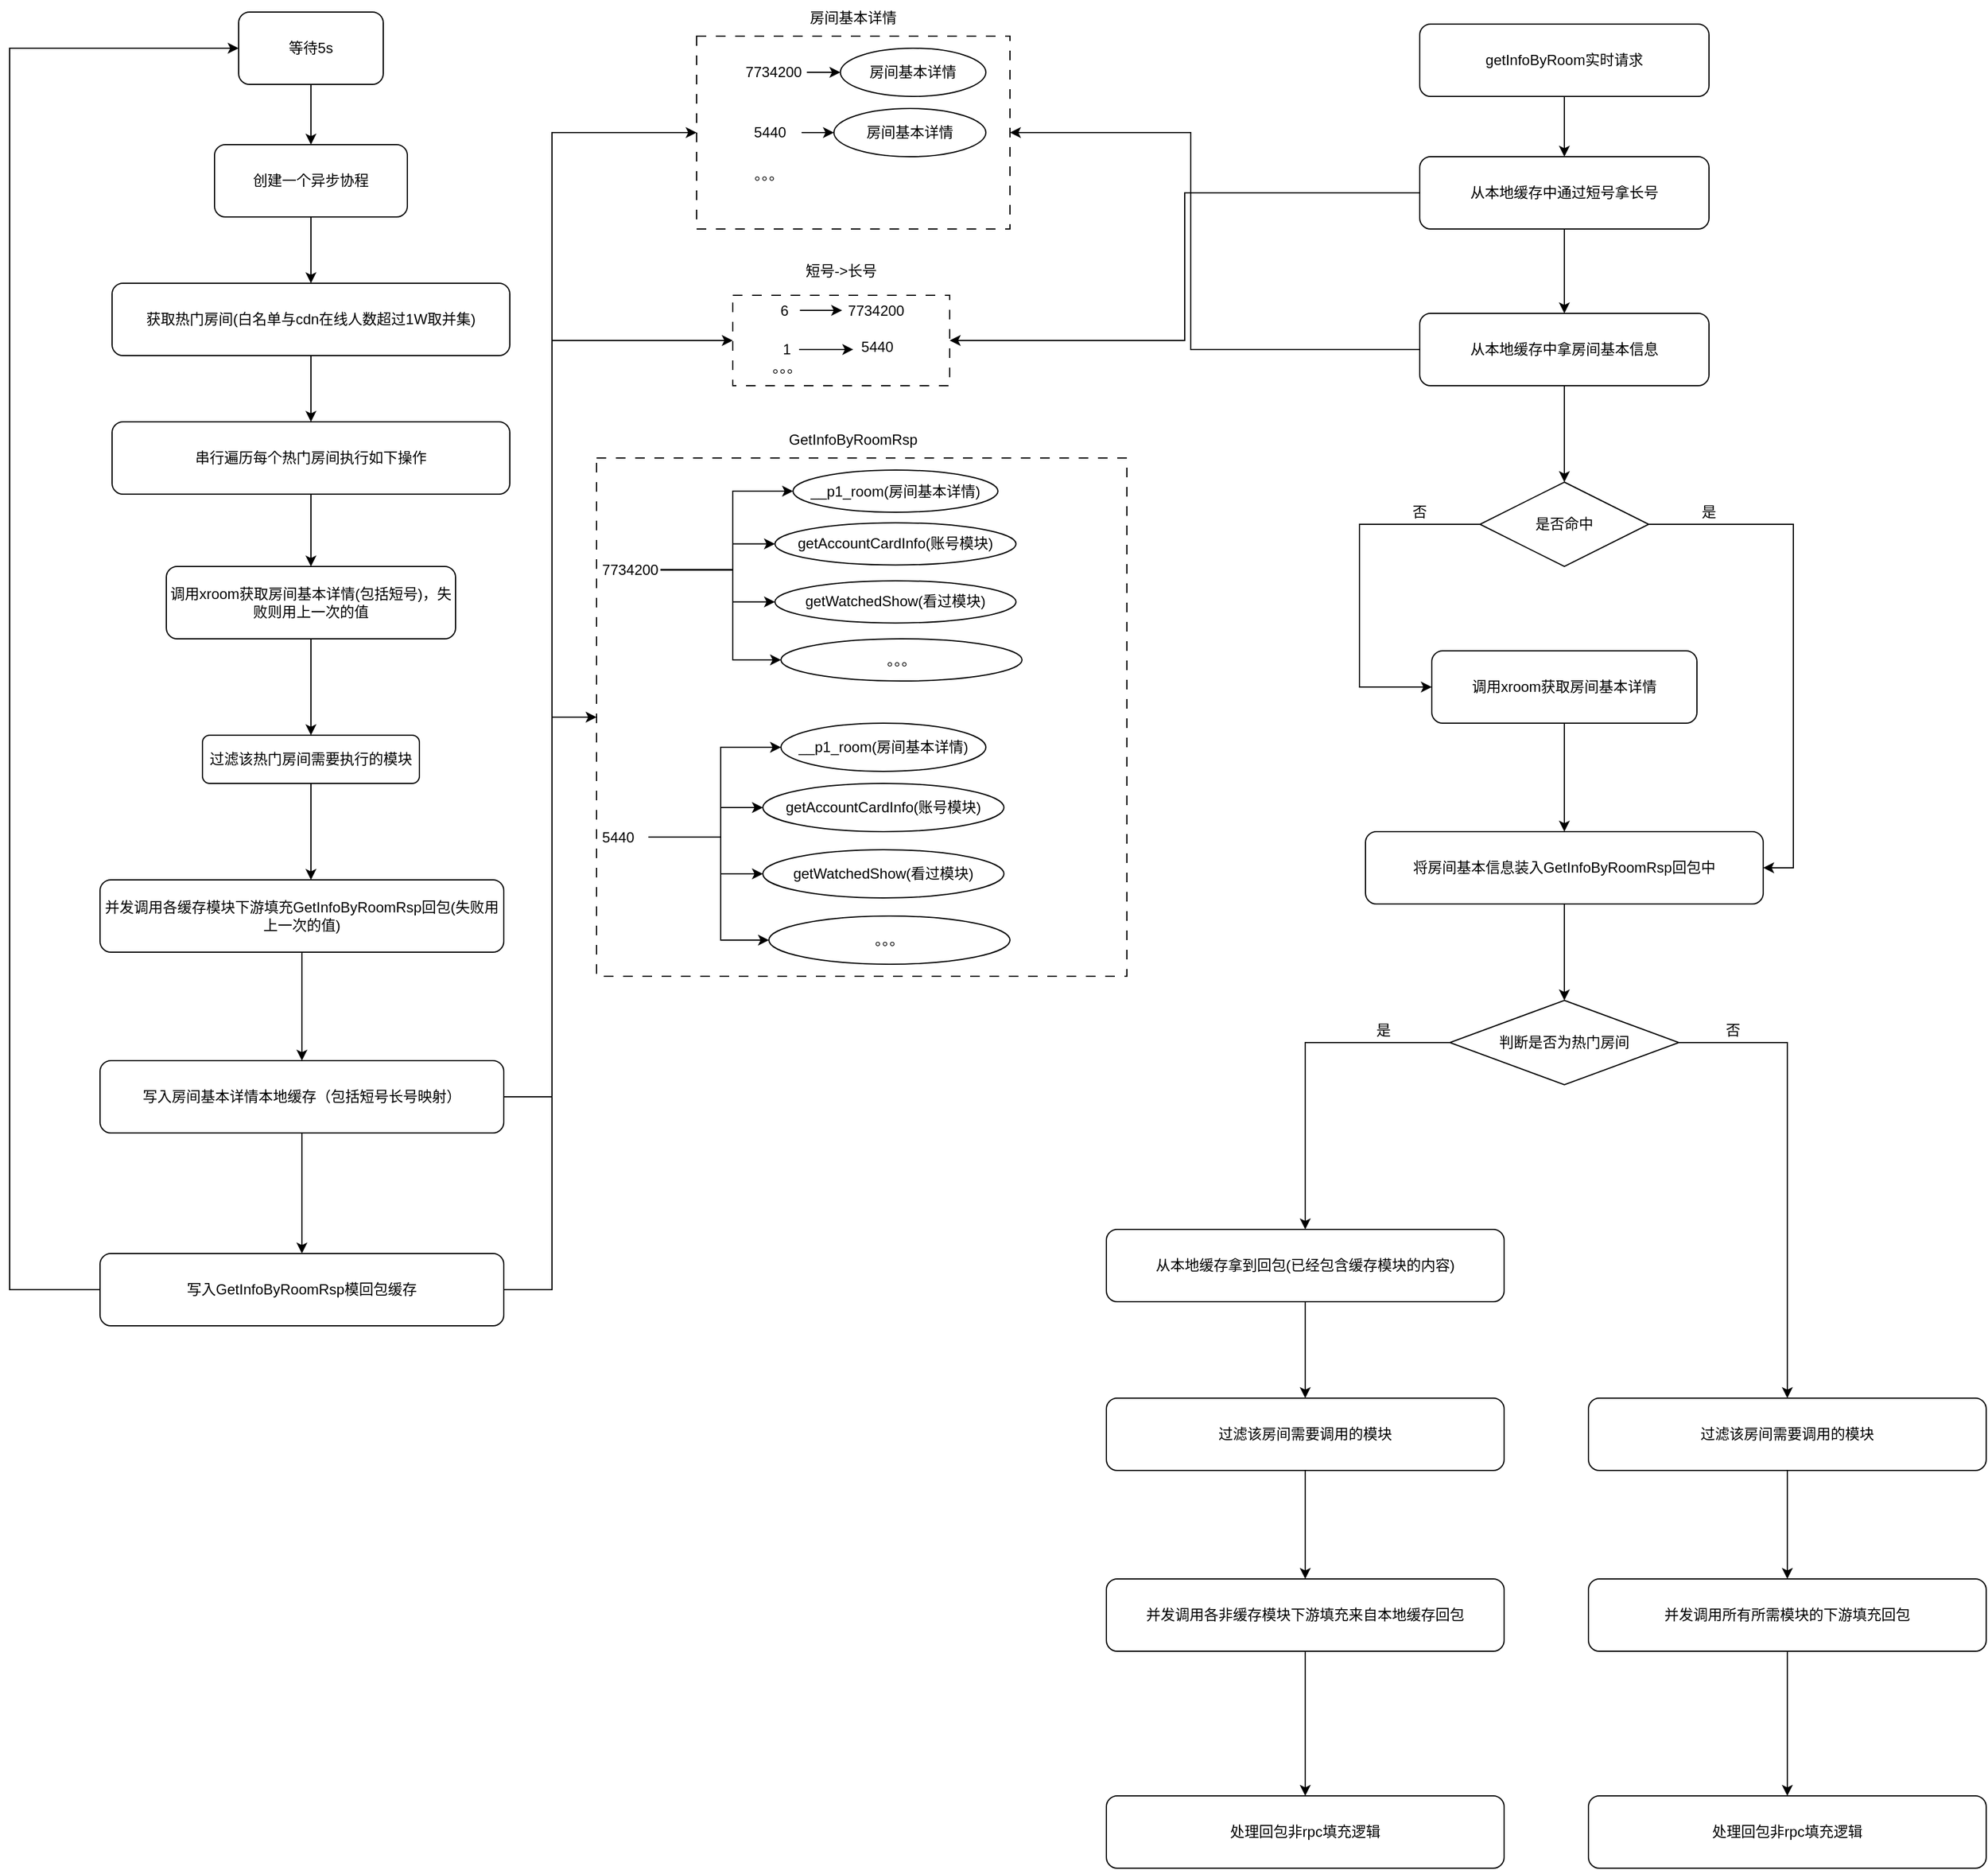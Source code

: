 <mxfile version="26.0.16">
  <diagram name="第 1 页" id="2z6H6S5NHl5eZgAEoRg0">
    <mxGraphModel dx="2069" dy="785" grid="1" gridSize="10" guides="1" tooltips="1" connect="1" arrows="1" fold="1" page="1" pageScale="1" pageWidth="827" pageHeight="1169" math="0" shadow="0">
      <root>
        <mxCell id="0" />
        <mxCell id="1" parent="0" />
        <mxCell id="CG3sEC5kOzj6vTKyxuMJ-37" value="" style="group" vertex="1" connectable="0" parent="1">
          <mxGeometry x="250" y="100" width="280" height="190" as="geometry" />
        </mxCell>
        <mxCell id="CG3sEC5kOzj6vTKyxuMJ-15" value="" style="rounded=0;whiteSpace=wrap;html=1;dashed=1;dashPattern=8 8;" vertex="1" parent="CG3sEC5kOzj6vTKyxuMJ-37">
          <mxGeometry x="20" y="30" width="260" height="160" as="geometry" />
        </mxCell>
        <mxCell id="CG3sEC5kOzj6vTKyxuMJ-10" value="" style="group" vertex="1" connectable="0" parent="CG3sEC5kOzj6vTKyxuMJ-37">
          <mxGeometry y="40" width="260" height="40" as="geometry" />
        </mxCell>
        <mxCell id="CG3sEC5kOzj6vTKyxuMJ-3" value="房间基本详情" style="ellipse;whiteSpace=wrap;html=1;" vertex="1" parent="CG3sEC5kOzj6vTKyxuMJ-10">
          <mxGeometry x="139.286" width="120.714" height="40" as="geometry" />
        </mxCell>
        <mxCell id="CG3sEC5kOzj6vTKyxuMJ-5" value="" style="edgeStyle=orthogonalEdgeStyle;rounded=0;orthogonalLoop=1;jettySize=auto;html=1;" edge="1" parent="CG3sEC5kOzj6vTKyxuMJ-10" source="CG3sEC5kOzj6vTKyxuMJ-4" target="CG3sEC5kOzj6vTKyxuMJ-3">
          <mxGeometry relative="1" as="geometry">
            <Array as="points">
              <mxPoint x="92.857" y="20" />
              <mxPoint x="92.857" y="20" />
            </Array>
          </mxGeometry>
        </mxCell>
        <mxCell id="CG3sEC5kOzj6vTKyxuMJ-4" value="7734200" style="text;strokeColor=none;align=center;fillColor=none;html=1;verticalAlign=middle;whiteSpace=wrap;rounded=0;" vertex="1" parent="CG3sEC5kOzj6vTKyxuMJ-10">
          <mxGeometry x="55.714" y="2.5" width="55.714" height="35" as="geometry" />
        </mxCell>
        <mxCell id="CG3sEC5kOzj6vTKyxuMJ-11" value="" style="group" vertex="1" connectable="0" parent="CG3sEC5kOzj6vTKyxuMJ-37">
          <mxGeometry y="90" width="260" height="40" as="geometry" />
        </mxCell>
        <mxCell id="CG3sEC5kOzj6vTKyxuMJ-12" value="房间基本详情" style="ellipse;whiteSpace=wrap;html=1;" vertex="1" parent="CG3sEC5kOzj6vTKyxuMJ-11">
          <mxGeometry x="133.93" width="126.07" height="40" as="geometry" />
        </mxCell>
        <mxCell id="CG3sEC5kOzj6vTKyxuMJ-13" value="" style="edgeStyle=orthogonalEdgeStyle;rounded=0;orthogonalLoop=1;jettySize=auto;html=1;" edge="1" parent="CG3sEC5kOzj6vTKyxuMJ-11" source="CG3sEC5kOzj6vTKyxuMJ-14" target="CG3sEC5kOzj6vTKyxuMJ-12">
          <mxGeometry relative="1" as="geometry">
            <Array as="points">
              <mxPoint x="89.286" y="20" />
              <mxPoint x="89.286" y="20" />
            </Array>
          </mxGeometry>
        </mxCell>
        <mxCell id="CG3sEC5kOzj6vTKyxuMJ-14" value="5440" style="text;strokeColor=none;align=center;fillColor=none;html=1;verticalAlign=middle;whiteSpace=wrap;rounded=0;" vertex="1" parent="CG3sEC5kOzj6vTKyxuMJ-11">
          <mxGeometry x="53.571" y="2.5" width="53.571" height="35" as="geometry" />
        </mxCell>
        <mxCell id="CG3sEC5kOzj6vTKyxuMJ-17" value="。。。" style="text;strokeColor=none;align=center;fillColor=none;html=1;verticalAlign=middle;whiteSpace=wrap;rounded=0;" vertex="1" parent="CG3sEC5kOzj6vTKyxuMJ-37">
          <mxGeometry x="50" y="130" width="60" height="30" as="geometry" />
        </mxCell>
        <mxCell id="CG3sEC5kOzj6vTKyxuMJ-18" value="房间基本详情" style="text;strokeColor=none;align=center;fillColor=none;html=1;verticalAlign=middle;whiteSpace=wrap;rounded=0;" vertex="1" parent="CG3sEC5kOzj6vTKyxuMJ-37">
          <mxGeometry x="85" width="130" height="30" as="geometry" />
        </mxCell>
        <mxCell id="CG3sEC5kOzj6vTKyxuMJ-41" value="" style="group" vertex="1" connectable="0" parent="1">
          <mxGeometry x="300" y="310" width="180" height="110" as="geometry" />
        </mxCell>
        <mxCell id="CG3sEC5kOzj6vTKyxuMJ-39" value="短号-&amp;gt;长号" style="text;strokeColor=none;align=center;fillColor=none;html=1;verticalAlign=middle;whiteSpace=wrap;rounded=0;" vertex="1" parent="CG3sEC5kOzj6vTKyxuMJ-41">
          <mxGeometry x="25" width="130" height="30" as="geometry" />
        </mxCell>
        <mxCell id="CG3sEC5kOzj6vTKyxuMJ-40" value="" style="group" vertex="1" connectable="0" parent="CG3sEC5kOzj6vTKyxuMJ-41">
          <mxGeometry y="30" width="180" height="80" as="geometry" />
        </mxCell>
        <mxCell id="CG3sEC5kOzj6vTKyxuMJ-38" value="" style="rounded=0;whiteSpace=wrap;html=1;dashed=1;dashPattern=8 8;" vertex="1" parent="CG3sEC5kOzj6vTKyxuMJ-40">
          <mxGeometry y="5" width="180" height="75" as="geometry" />
        </mxCell>
        <mxCell id="CG3sEC5kOzj6vTKyxuMJ-27" value="" style="group" vertex="1" connectable="0" parent="CG3sEC5kOzj6vTKyxuMJ-40">
          <mxGeometry x="30" width="116.439" height="35" as="geometry" />
        </mxCell>
        <mxCell id="CG3sEC5kOzj6vTKyxuMJ-24" value="7734200" style="text;strokeColor=none;align=center;fillColor=none;html=1;verticalAlign=middle;whiteSpace=wrap;rounded=0;" vertex="1" parent="CG3sEC5kOzj6vTKyxuMJ-27">
          <mxGeometry x="60.724" width="55.714" height="35" as="geometry" />
        </mxCell>
        <mxCell id="CG3sEC5kOzj6vTKyxuMJ-26" style="edgeStyle=orthogonalEdgeStyle;rounded=0;orthogonalLoop=1;jettySize=auto;html=1;entryX=0;entryY=0.5;entryDx=0;entryDy=0;" edge="1" parent="CG3sEC5kOzj6vTKyxuMJ-27" source="CG3sEC5kOzj6vTKyxuMJ-25" target="CG3sEC5kOzj6vTKyxuMJ-24">
          <mxGeometry relative="1" as="geometry" />
        </mxCell>
        <mxCell id="CG3sEC5kOzj6vTKyxuMJ-25" value="6" style="text;strokeColor=none;align=center;fillColor=none;html=1;verticalAlign=middle;whiteSpace=wrap;rounded=0;" vertex="1" parent="CG3sEC5kOzj6vTKyxuMJ-27">
          <mxGeometry width="25.72" height="35" as="geometry" />
        </mxCell>
        <mxCell id="CG3sEC5kOzj6vTKyxuMJ-33" value="5440" style="text;strokeColor=none;align=center;fillColor=none;html=1;verticalAlign=middle;whiteSpace=wrap;rounded=0;" vertex="1" parent="CG3sEC5kOzj6vTKyxuMJ-40">
          <mxGeometry x="92.871" y="30" width="53.571" height="35" as="geometry" />
        </mxCell>
        <mxCell id="CG3sEC5kOzj6vTKyxuMJ-34" value="1" style="text;strokeColor=none;align=center;fillColor=none;html=1;verticalAlign=middle;whiteSpace=wrap;rounded=0;" vertex="1" parent="CG3sEC5kOzj6vTKyxuMJ-40">
          <mxGeometry x="35" y="35" width="20" height="30" as="geometry" />
        </mxCell>
        <mxCell id="CG3sEC5kOzj6vTKyxuMJ-35" style="edgeStyle=orthogonalEdgeStyle;rounded=0;orthogonalLoop=1;jettySize=auto;html=1;entryX=0.133;entryY=0.571;entryDx=0;entryDy=0;entryPerimeter=0;" edge="1" parent="CG3sEC5kOzj6vTKyxuMJ-40" source="CG3sEC5kOzj6vTKyxuMJ-34" target="CG3sEC5kOzj6vTKyxuMJ-33">
          <mxGeometry relative="1" as="geometry" />
        </mxCell>
        <mxCell id="CG3sEC5kOzj6vTKyxuMJ-36" value="。。。" style="text;strokeColor=none;align=center;fillColor=none;html=1;verticalAlign=middle;whiteSpace=wrap;rounded=0;" vertex="1" parent="CG3sEC5kOzj6vTKyxuMJ-40">
          <mxGeometry x="15" y="50" width="60" height="30" as="geometry" />
        </mxCell>
        <mxCell id="CG3sEC5kOzj6vTKyxuMJ-43" value="GetInfoByRoomRsp" style="text;strokeColor=none;align=center;fillColor=none;html=1;verticalAlign=middle;whiteSpace=wrap;rounded=0;" vertex="1" parent="1">
          <mxGeometry x="320" y="450" width="160" height="30" as="geometry" />
        </mxCell>
        <mxCell id="CG3sEC5kOzj6vTKyxuMJ-59" value="" style="group" vertex="1" connectable="0" parent="1">
          <mxGeometry x="190" y="490" width="444" height="540" as="geometry" />
        </mxCell>
        <mxCell id="CG3sEC5kOzj6vTKyxuMJ-44" value="" style="rounded=0;whiteSpace=wrap;html=1;dashed=1;dashPattern=8 8;" vertex="1" parent="CG3sEC5kOzj6vTKyxuMJ-59">
          <mxGeometry x="-3" y="-10" width="440" height="430" as="geometry" />
        </mxCell>
        <mxCell id="CG3sEC5kOzj6vTKyxuMJ-60" style="edgeStyle=orthogonalEdgeStyle;rounded=0;orthogonalLoop=1;jettySize=auto;html=1;entryX=0;entryY=0.5;entryDx=0;entryDy=0;" edge="1" parent="CG3sEC5kOzj6vTKyxuMJ-59" source="CG3sEC5kOzj6vTKyxuMJ-64" target="CG3sEC5kOzj6vTKyxuMJ-65">
          <mxGeometry relative="1" as="geometry">
            <Array as="points">
              <mxPoint x="110" y="83.125" />
              <mxPoint x="110" y="17.5" />
            </Array>
          </mxGeometry>
        </mxCell>
        <mxCell id="CG3sEC5kOzj6vTKyxuMJ-61" style="edgeStyle=orthogonalEdgeStyle;rounded=0;orthogonalLoop=1;jettySize=auto;html=1;entryX=0;entryY=0.5;entryDx=0;entryDy=0;" edge="1" parent="CG3sEC5kOzj6vTKyxuMJ-59" source="CG3sEC5kOzj6vTKyxuMJ-64" target="CG3sEC5kOzj6vTKyxuMJ-66">
          <mxGeometry relative="1" as="geometry">
            <Array as="points">
              <mxPoint x="110" y="83.125" />
              <mxPoint x="110" y="61.25" />
            </Array>
          </mxGeometry>
        </mxCell>
        <mxCell id="CG3sEC5kOzj6vTKyxuMJ-62" style="edgeStyle=orthogonalEdgeStyle;rounded=0;orthogonalLoop=1;jettySize=auto;html=1;entryX=0;entryY=0.5;entryDx=0;entryDy=0;" edge="1" parent="CG3sEC5kOzj6vTKyxuMJ-59" source="CG3sEC5kOzj6vTKyxuMJ-64" target="CG3sEC5kOzj6vTKyxuMJ-67">
          <mxGeometry relative="1" as="geometry">
            <Array as="points">
              <mxPoint x="110" y="83.125" />
              <mxPoint x="110" y="109.375" />
            </Array>
          </mxGeometry>
        </mxCell>
        <mxCell id="CG3sEC5kOzj6vTKyxuMJ-63" style="edgeStyle=orthogonalEdgeStyle;rounded=0;orthogonalLoop=1;jettySize=auto;html=1;entryX=0;entryY=0.5;entryDx=0;entryDy=0;" edge="1" parent="CG3sEC5kOzj6vTKyxuMJ-59" source="CG3sEC5kOzj6vTKyxuMJ-64" target="CG3sEC5kOzj6vTKyxuMJ-68">
          <mxGeometry relative="1" as="geometry">
            <Array as="points">
              <mxPoint x="110" y="83.125" />
              <mxPoint x="110" y="157.5" />
            </Array>
          </mxGeometry>
        </mxCell>
        <mxCell id="CG3sEC5kOzj6vTKyxuMJ-64" value="7734200" style="text;strokeColor=none;align=center;fillColor=none;html=1;verticalAlign=middle;whiteSpace=wrap;rounded=0;" vertex="1" parent="CG3sEC5kOzj6vTKyxuMJ-59">
          <mxGeometry y="67.375" width="50" height="30.625" as="geometry" />
        </mxCell>
        <mxCell id="CG3sEC5kOzj6vTKyxuMJ-65" value="__p1_room(房间基本详情)" style="ellipse;whiteSpace=wrap;html=1;" vertex="1" parent="CG3sEC5kOzj6vTKyxuMJ-59">
          <mxGeometry x="160" width="170" height="35" as="geometry" />
        </mxCell>
        <mxCell id="CG3sEC5kOzj6vTKyxuMJ-66" value="getAccountCardInfo(账号模块)" style="ellipse;whiteSpace=wrap;html=1;" vertex="1" parent="CG3sEC5kOzj6vTKyxuMJ-59">
          <mxGeometry x="145" y="43.75" width="200" height="35" as="geometry" />
        </mxCell>
        <mxCell id="CG3sEC5kOzj6vTKyxuMJ-67" value="getWatchedShow(看过模块)" style="ellipse;whiteSpace=wrap;html=1;" vertex="1" parent="CG3sEC5kOzj6vTKyxuMJ-59">
          <mxGeometry x="145" y="91.875" width="200" height="35" as="geometry" />
        </mxCell>
        <mxCell id="CG3sEC5kOzj6vTKyxuMJ-68" value="。。。" style="ellipse;whiteSpace=wrap;html=1;" vertex="1" parent="CG3sEC5kOzj6vTKyxuMJ-59">
          <mxGeometry x="150" y="140" width="200" height="35" as="geometry" />
        </mxCell>
        <mxCell id="CG3sEC5kOzj6vTKyxuMJ-58" value="" style="group" vertex="1" connectable="0" parent="CG3sEC5kOzj6vTKyxuMJ-59">
          <mxGeometry x="-10" y="210" width="454" height="330" as="geometry" />
        </mxCell>
        <mxCell id="CG3sEC5kOzj6vTKyxuMJ-54" style="edgeStyle=orthogonalEdgeStyle;rounded=0;orthogonalLoop=1;jettySize=auto;html=1;entryX=0;entryY=0.5;entryDx=0;entryDy=0;" edge="1" parent="CG3sEC5kOzj6vTKyxuMJ-58" source="CG3sEC5kOzj6vTKyxuMJ-45" target="CG3sEC5kOzj6vTKyxuMJ-49">
          <mxGeometry relative="1" as="geometry">
            <Array as="points">
              <mxPoint x="110" y="95" />
              <mxPoint x="110" y="20" />
            </Array>
          </mxGeometry>
        </mxCell>
        <mxCell id="CG3sEC5kOzj6vTKyxuMJ-55" style="edgeStyle=orthogonalEdgeStyle;rounded=0;orthogonalLoop=1;jettySize=auto;html=1;entryX=0;entryY=0.5;entryDx=0;entryDy=0;" edge="1" parent="CG3sEC5kOzj6vTKyxuMJ-58" source="CG3sEC5kOzj6vTKyxuMJ-45" target="CG3sEC5kOzj6vTKyxuMJ-50">
          <mxGeometry relative="1" as="geometry">
            <Array as="points">
              <mxPoint x="110" y="95" />
              <mxPoint x="110" y="70" />
            </Array>
          </mxGeometry>
        </mxCell>
        <mxCell id="CG3sEC5kOzj6vTKyxuMJ-56" style="edgeStyle=orthogonalEdgeStyle;rounded=0;orthogonalLoop=1;jettySize=auto;html=1;entryX=0;entryY=0.5;entryDx=0;entryDy=0;" edge="1" parent="CG3sEC5kOzj6vTKyxuMJ-58" source="CG3sEC5kOzj6vTKyxuMJ-45" target="CG3sEC5kOzj6vTKyxuMJ-51">
          <mxGeometry relative="1" as="geometry">
            <Array as="points">
              <mxPoint x="110" y="95" />
              <mxPoint x="110" y="125" />
            </Array>
          </mxGeometry>
        </mxCell>
        <mxCell id="CG3sEC5kOzj6vTKyxuMJ-57" style="edgeStyle=orthogonalEdgeStyle;rounded=0;orthogonalLoop=1;jettySize=auto;html=1;entryX=0;entryY=0.5;entryDx=0;entryDy=0;" edge="1" parent="CG3sEC5kOzj6vTKyxuMJ-58" source="CG3sEC5kOzj6vTKyxuMJ-45" target="CG3sEC5kOzj6vTKyxuMJ-52">
          <mxGeometry relative="1" as="geometry">
            <Array as="points">
              <mxPoint x="110" y="95" />
              <mxPoint x="110" y="180" />
            </Array>
          </mxGeometry>
        </mxCell>
        <mxCell id="CG3sEC5kOzj6vTKyxuMJ-45" value="5440" style="text;strokeColor=none;align=center;fillColor=none;html=1;verticalAlign=middle;whiteSpace=wrap;rounded=0;" vertex="1" parent="CG3sEC5kOzj6vTKyxuMJ-58">
          <mxGeometry y="77" width="50" height="35" as="geometry" />
        </mxCell>
        <mxCell id="CG3sEC5kOzj6vTKyxuMJ-49" value="__p1_room(房间基本详情)" style="ellipse;whiteSpace=wrap;html=1;" vertex="1" parent="CG3sEC5kOzj6vTKyxuMJ-58">
          <mxGeometry x="160" width="170" height="40" as="geometry" />
        </mxCell>
        <mxCell id="CG3sEC5kOzj6vTKyxuMJ-50" value="getAccountCardInfo(账号模块)" style="ellipse;whiteSpace=wrap;html=1;" vertex="1" parent="CG3sEC5kOzj6vTKyxuMJ-58">
          <mxGeometry x="145" y="50" width="200" height="40" as="geometry" />
        </mxCell>
        <mxCell id="CG3sEC5kOzj6vTKyxuMJ-51" value="getWatchedShow(看过模块)" style="ellipse;whiteSpace=wrap;html=1;" vertex="1" parent="CG3sEC5kOzj6vTKyxuMJ-58">
          <mxGeometry x="145" y="105" width="200" height="40" as="geometry" />
        </mxCell>
        <mxCell id="CG3sEC5kOzj6vTKyxuMJ-52" value="。。。" style="ellipse;whiteSpace=wrap;html=1;" vertex="1" parent="CG3sEC5kOzj6vTKyxuMJ-58">
          <mxGeometry x="150" y="160" width="200" height="40" as="geometry" />
        </mxCell>
        <mxCell id="CG3sEC5kOzj6vTKyxuMJ-76" style="edgeStyle=orthogonalEdgeStyle;rounded=0;orthogonalLoop=1;jettySize=auto;html=1;" edge="1" parent="1" source="CG3sEC5kOzj6vTKyxuMJ-69" target="CG3sEC5kOzj6vTKyxuMJ-75">
          <mxGeometry relative="1" as="geometry" />
        </mxCell>
        <mxCell id="CG3sEC5kOzj6vTKyxuMJ-69" value="等待5s" style="rounded=1;whiteSpace=wrap;html=1;" vertex="1" parent="1">
          <mxGeometry x="-110" y="110" width="120" height="60" as="geometry" />
        </mxCell>
        <mxCell id="CG3sEC5kOzj6vTKyxuMJ-87" style="edgeStyle=orthogonalEdgeStyle;rounded=0;orthogonalLoop=1;jettySize=auto;html=1;" edge="1" parent="1" source="CG3sEC5kOzj6vTKyxuMJ-72" target="CG3sEC5kOzj6vTKyxuMJ-74">
          <mxGeometry relative="1" as="geometry" />
        </mxCell>
        <mxCell id="CG3sEC5kOzj6vTKyxuMJ-72" value="获取热门房间(白名单与cdn在线人数超过1W取并集)" style="rounded=1;whiteSpace=wrap;html=1;" vertex="1" parent="1">
          <mxGeometry x="-215" y="335" width="330" height="60" as="geometry" />
        </mxCell>
        <mxCell id="CG3sEC5kOzj6vTKyxuMJ-88" style="edgeStyle=orthogonalEdgeStyle;rounded=0;orthogonalLoop=1;jettySize=auto;html=1;" edge="1" parent="1" source="CG3sEC5kOzj6vTKyxuMJ-74" target="CG3sEC5kOzj6vTKyxuMJ-79">
          <mxGeometry relative="1" as="geometry" />
        </mxCell>
        <mxCell id="CG3sEC5kOzj6vTKyxuMJ-74" value="串行遍历每个热门房间执行如下操作" style="rounded=1;whiteSpace=wrap;html=1;" vertex="1" parent="1">
          <mxGeometry x="-215" y="450" width="330" height="60" as="geometry" />
        </mxCell>
        <mxCell id="CG3sEC5kOzj6vTKyxuMJ-77" style="edgeStyle=orthogonalEdgeStyle;rounded=0;orthogonalLoop=1;jettySize=auto;html=1;exitX=0.5;exitY=1;exitDx=0;exitDy=0;entryX=0.5;entryY=0;entryDx=0;entryDy=0;" edge="1" parent="1" source="CG3sEC5kOzj6vTKyxuMJ-75" target="CG3sEC5kOzj6vTKyxuMJ-72">
          <mxGeometry relative="1" as="geometry" />
        </mxCell>
        <mxCell id="CG3sEC5kOzj6vTKyxuMJ-75" value="创建一个异步协程" style="rounded=1;whiteSpace=wrap;html=1;" vertex="1" parent="1">
          <mxGeometry x="-130" y="220" width="160" height="60" as="geometry" />
        </mxCell>
        <mxCell id="CG3sEC5kOzj6vTKyxuMJ-82" value="" style="edgeStyle=orthogonalEdgeStyle;rounded=0;orthogonalLoop=1;jettySize=auto;html=1;" edge="1" parent="1" source="CG3sEC5kOzj6vTKyxuMJ-79" target="CG3sEC5kOzj6vTKyxuMJ-80">
          <mxGeometry relative="1" as="geometry" />
        </mxCell>
        <mxCell id="CG3sEC5kOzj6vTKyxuMJ-79" value="调用xroom获取房间基本详情(包括短号)，失败则用上一次的值" style="rounded=1;whiteSpace=wrap;html=1;" vertex="1" parent="1">
          <mxGeometry x="-170" y="570" width="240" height="60" as="geometry" />
        </mxCell>
        <mxCell id="CG3sEC5kOzj6vTKyxuMJ-95" style="edgeStyle=orthogonalEdgeStyle;rounded=0;orthogonalLoop=1;jettySize=auto;html=1;" edge="1" parent="1" source="CG3sEC5kOzj6vTKyxuMJ-80">
          <mxGeometry relative="1" as="geometry">
            <mxPoint x="-50" y="830" as="targetPoint" />
          </mxGeometry>
        </mxCell>
        <mxCell id="CG3sEC5kOzj6vTKyxuMJ-80" value="过滤该热门房间需要执行的模块" style="rounded=1;whiteSpace=wrap;html=1;" vertex="1" parent="1">
          <mxGeometry x="-140" y="710" width="180" height="40" as="geometry" />
        </mxCell>
        <mxCell id="CG3sEC5kOzj6vTKyxuMJ-83" style="edgeStyle=orthogonalEdgeStyle;rounded=0;orthogonalLoop=1;jettySize=auto;html=1;" edge="1" parent="1" source="CG3sEC5kOzj6vTKyxuMJ-81">
          <mxGeometry relative="1" as="geometry">
            <mxPoint x="-57.5" y="980" as="targetPoint" />
          </mxGeometry>
        </mxCell>
        <mxCell id="CG3sEC5kOzj6vTKyxuMJ-81" value="并发调用各缓存模块下游填充GetInfoByRoomRsp回包(失败用上一次的值)" style="rounded=1;whiteSpace=wrap;html=1;" vertex="1" parent="1">
          <mxGeometry x="-225" y="830" width="335" height="60" as="geometry" />
        </mxCell>
        <mxCell id="CG3sEC5kOzj6vTKyxuMJ-86" style="edgeStyle=orthogonalEdgeStyle;rounded=0;orthogonalLoop=1;jettySize=auto;html=1;exitX=0.5;exitY=1;exitDx=0;exitDy=0;entryX=0.5;entryY=0;entryDx=0;entryDy=0;" edge="1" parent="1" source="CG3sEC5kOzj6vTKyxuMJ-84" target="CG3sEC5kOzj6vTKyxuMJ-85">
          <mxGeometry relative="1" as="geometry" />
        </mxCell>
        <mxCell id="CG3sEC5kOzj6vTKyxuMJ-97" style="edgeStyle=orthogonalEdgeStyle;rounded=0;orthogonalLoop=1;jettySize=auto;html=1;entryX=0;entryY=0.5;entryDx=0;entryDy=0;" edge="1" parent="1" source="CG3sEC5kOzj6vTKyxuMJ-84" target="CG3sEC5kOzj6vTKyxuMJ-15">
          <mxGeometry relative="1" as="geometry">
            <Array as="points">
              <mxPoint x="150" y="1010" />
              <mxPoint x="150" y="210" />
            </Array>
          </mxGeometry>
        </mxCell>
        <mxCell id="CG3sEC5kOzj6vTKyxuMJ-98" style="edgeStyle=orthogonalEdgeStyle;rounded=0;orthogonalLoop=1;jettySize=auto;html=1;entryX=0;entryY=0.5;entryDx=0;entryDy=0;" edge="1" parent="1" source="CG3sEC5kOzj6vTKyxuMJ-84" target="CG3sEC5kOzj6vTKyxuMJ-38">
          <mxGeometry relative="1" as="geometry">
            <Array as="points">
              <mxPoint x="150" y="1010" />
              <mxPoint x="150" y="383" />
            </Array>
          </mxGeometry>
        </mxCell>
        <mxCell id="CG3sEC5kOzj6vTKyxuMJ-84" value="写入房间基本详情本地缓存（包括短号长号映射）" style="rounded=1;whiteSpace=wrap;html=1;" vertex="1" parent="1">
          <mxGeometry x="-225" y="980" width="335" height="60" as="geometry" />
        </mxCell>
        <mxCell id="CG3sEC5kOzj6vTKyxuMJ-93" style="edgeStyle=orthogonalEdgeStyle;rounded=0;orthogonalLoop=1;jettySize=auto;html=1;exitX=0;exitY=0.5;exitDx=0;exitDy=0;entryX=0;entryY=0.5;entryDx=0;entryDy=0;" edge="1" parent="1" source="CG3sEC5kOzj6vTKyxuMJ-85" target="CG3sEC5kOzj6vTKyxuMJ-69">
          <mxGeometry relative="1" as="geometry">
            <Array as="points">
              <mxPoint x="-300" y="1170" />
              <mxPoint x="-300" y="140" />
            </Array>
          </mxGeometry>
        </mxCell>
        <mxCell id="CG3sEC5kOzj6vTKyxuMJ-99" style="edgeStyle=orthogonalEdgeStyle;rounded=0;orthogonalLoop=1;jettySize=auto;html=1;entryX=0;entryY=0.5;entryDx=0;entryDy=0;" edge="1" parent="1" source="CG3sEC5kOzj6vTKyxuMJ-85" target="CG3sEC5kOzj6vTKyxuMJ-44">
          <mxGeometry relative="1" as="geometry">
            <Array as="points">
              <mxPoint x="150" y="1170" />
              <mxPoint x="150" y="695" />
            </Array>
          </mxGeometry>
        </mxCell>
        <mxCell id="CG3sEC5kOzj6vTKyxuMJ-85" value="写入GetInfoByRoomRsp模回包缓存" style="rounded=1;whiteSpace=wrap;html=1;" vertex="1" parent="1">
          <mxGeometry x="-225" y="1140" width="335" height="60" as="geometry" />
        </mxCell>
        <mxCell id="CG3sEC5kOzj6vTKyxuMJ-121" style="edgeStyle=orthogonalEdgeStyle;rounded=0;orthogonalLoop=1;jettySize=auto;html=1;exitX=0.5;exitY=1;exitDx=0;exitDy=0;entryX=0.5;entryY=0;entryDx=0;entryDy=0;" edge="1" parent="1" source="CG3sEC5kOzj6vTKyxuMJ-100" target="CG3sEC5kOzj6vTKyxuMJ-104">
          <mxGeometry relative="1" as="geometry" />
        </mxCell>
        <mxCell id="CG3sEC5kOzj6vTKyxuMJ-100" value="getInfoByRoom实时请求" style="rounded=1;whiteSpace=wrap;html=1;" vertex="1" parent="1">
          <mxGeometry x="870" y="120" width="240" height="60" as="geometry" />
        </mxCell>
        <mxCell id="CG3sEC5kOzj6vTKyxuMJ-105" style="edgeStyle=orthogonalEdgeStyle;rounded=0;orthogonalLoop=1;jettySize=auto;html=1;exitX=0;exitY=0.5;exitDx=0;exitDy=0;entryX=1;entryY=0.5;entryDx=0;entryDy=0;" edge="1" parent="1" source="CG3sEC5kOzj6vTKyxuMJ-104" target="CG3sEC5kOzj6vTKyxuMJ-38">
          <mxGeometry relative="1" as="geometry" />
        </mxCell>
        <mxCell id="CG3sEC5kOzj6vTKyxuMJ-120" style="edgeStyle=orthogonalEdgeStyle;rounded=0;orthogonalLoop=1;jettySize=auto;html=1;" edge="1" parent="1" source="CG3sEC5kOzj6vTKyxuMJ-104" target="CG3sEC5kOzj6vTKyxuMJ-106">
          <mxGeometry relative="1" as="geometry" />
        </mxCell>
        <mxCell id="CG3sEC5kOzj6vTKyxuMJ-104" value="从本地缓存中通过短号拿长号" style="rounded=1;whiteSpace=wrap;html=1;" vertex="1" parent="1">
          <mxGeometry x="870" y="230" width="240" height="60" as="geometry" />
        </mxCell>
        <mxCell id="CG3sEC5kOzj6vTKyxuMJ-107" style="edgeStyle=orthogonalEdgeStyle;rounded=0;orthogonalLoop=1;jettySize=auto;html=1;entryX=1;entryY=0.5;entryDx=0;entryDy=0;" edge="1" parent="1" source="CG3sEC5kOzj6vTKyxuMJ-106" target="CG3sEC5kOzj6vTKyxuMJ-15">
          <mxGeometry relative="1" as="geometry">
            <Array as="points">
              <mxPoint x="680" y="390" />
              <mxPoint x="680" y="210" />
            </Array>
          </mxGeometry>
        </mxCell>
        <mxCell id="CG3sEC5kOzj6vTKyxuMJ-119" style="edgeStyle=orthogonalEdgeStyle;rounded=0;orthogonalLoop=1;jettySize=auto;html=1;exitX=0.5;exitY=1;exitDx=0;exitDy=0;entryX=0.5;entryY=0;entryDx=0;entryDy=0;" edge="1" parent="1" source="CG3sEC5kOzj6vTKyxuMJ-106" target="CG3sEC5kOzj6vTKyxuMJ-108">
          <mxGeometry relative="1" as="geometry" />
        </mxCell>
        <mxCell id="CG3sEC5kOzj6vTKyxuMJ-106" value="从本地缓存中拿房间基本信息" style="rounded=1;whiteSpace=wrap;html=1;" vertex="1" parent="1">
          <mxGeometry x="870" y="360" width="240" height="60" as="geometry" />
        </mxCell>
        <mxCell id="CG3sEC5kOzj6vTKyxuMJ-113" style="edgeStyle=orthogonalEdgeStyle;rounded=0;orthogonalLoop=1;jettySize=auto;html=1;exitX=0;exitY=0.5;exitDx=0;exitDy=0;entryX=0;entryY=0.5;entryDx=0;entryDy=0;" edge="1" parent="1" source="CG3sEC5kOzj6vTKyxuMJ-108" target="CG3sEC5kOzj6vTKyxuMJ-110">
          <mxGeometry relative="1" as="geometry">
            <Array as="points">
              <mxPoint x="820" y="535" />
              <mxPoint x="820" y="670" />
            </Array>
          </mxGeometry>
        </mxCell>
        <mxCell id="CG3sEC5kOzj6vTKyxuMJ-116" style="edgeStyle=orthogonalEdgeStyle;rounded=0;orthogonalLoop=1;jettySize=auto;html=1;entryX=1;entryY=0.5;entryDx=0;entryDy=0;" edge="1" parent="1" source="CG3sEC5kOzj6vTKyxuMJ-108" target="CG3sEC5kOzj6vTKyxuMJ-111">
          <mxGeometry relative="1" as="geometry">
            <Array as="points">
              <mxPoint x="1180" y="535" />
              <mxPoint x="1180" y="820" />
            </Array>
          </mxGeometry>
        </mxCell>
        <mxCell id="CG3sEC5kOzj6vTKyxuMJ-108" value="是否命中" style="rhombus;whiteSpace=wrap;html=1;" vertex="1" parent="1">
          <mxGeometry x="920" y="500" width="140" height="70" as="geometry" />
        </mxCell>
        <mxCell id="CG3sEC5kOzj6vTKyxuMJ-115" style="edgeStyle=orthogonalEdgeStyle;rounded=0;orthogonalLoop=1;jettySize=auto;html=1;entryX=0.5;entryY=0;entryDx=0;entryDy=0;" edge="1" parent="1" source="CG3sEC5kOzj6vTKyxuMJ-110" target="CG3sEC5kOzj6vTKyxuMJ-111">
          <mxGeometry relative="1" as="geometry" />
        </mxCell>
        <mxCell id="CG3sEC5kOzj6vTKyxuMJ-110" value="调用xroom获取房间基本详情" style="rounded=1;whiteSpace=wrap;html=1;" vertex="1" parent="1">
          <mxGeometry x="880" y="640" width="220" height="60" as="geometry" />
        </mxCell>
        <mxCell id="CG3sEC5kOzj6vTKyxuMJ-122" style="edgeStyle=orthogonalEdgeStyle;rounded=0;orthogonalLoop=1;jettySize=auto;html=1;" edge="1" parent="1" source="CG3sEC5kOzj6vTKyxuMJ-111">
          <mxGeometry relative="1" as="geometry">
            <mxPoint x="990" y="930" as="targetPoint" />
          </mxGeometry>
        </mxCell>
        <mxCell id="CG3sEC5kOzj6vTKyxuMJ-111" value="将房间基本信息装入GetInfoByRoomRsp回包中" style="rounded=1;whiteSpace=wrap;html=1;" vertex="1" parent="1">
          <mxGeometry x="825" y="790" width="330" height="60" as="geometry" />
        </mxCell>
        <mxCell id="CG3sEC5kOzj6vTKyxuMJ-117" value="是" style="text;strokeColor=none;align=center;fillColor=none;html=1;verticalAlign=middle;whiteSpace=wrap;rounded=0;" vertex="1" parent="1">
          <mxGeometry x="1080" y="510" width="60" height="30" as="geometry" />
        </mxCell>
        <mxCell id="CG3sEC5kOzj6vTKyxuMJ-118" value="否" style="text;strokeColor=none;align=center;fillColor=none;html=1;verticalAlign=middle;whiteSpace=wrap;rounded=0;" vertex="1" parent="1">
          <mxGeometry x="840" y="510" width="60" height="30" as="geometry" />
        </mxCell>
        <mxCell id="CG3sEC5kOzj6vTKyxuMJ-132" style="edgeStyle=orthogonalEdgeStyle;rounded=0;orthogonalLoop=1;jettySize=auto;html=1;entryX=0.5;entryY=0;entryDx=0;entryDy=0;" edge="1" parent="1" source="CG3sEC5kOzj6vTKyxuMJ-123" target="CG3sEC5kOzj6vTKyxuMJ-126">
          <mxGeometry relative="1" as="geometry">
            <Array as="points">
              <mxPoint x="1175" y="965" />
            </Array>
          </mxGeometry>
        </mxCell>
        <mxCell id="CG3sEC5kOzj6vTKyxuMJ-136" style="edgeStyle=orthogonalEdgeStyle;rounded=0;orthogonalLoop=1;jettySize=auto;html=1;" edge="1" parent="1" source="CG3sEC5kOzj6vTKyxuMJ-123" target="CG3sEC5kOzj6vTKyxuMJ-124">
          <mxGeometry relative="1" as="geometry">
            <Array as="points">
              <mxPoint x="775" y="965" />
            </Array>
          </mxGeometry>
        </mxCell>
        <mxCell id="CG3sEC5kOzj6vTKyxuMJ-123" value="判断是否为热门房间" style="rhombus;whiteSpace=wrap;html=1;" vertex="1" parent="1">
          <mxGeometry x="895" y="930" width="190" height="70" as="geometry" />
        </mxCell>
        <mxCell id="CG3sEC5kOzj6vTKyxuMJ-139" style="edgeStyle=orthogonalEdgeStyle;rounded=0;orthogonalLoop=1;jettySize=auto;html=1;exitX=0.5;exitY=1;exitDx=0;exitDy=0;entryX=0.5;entryY=0;entryDx=0;entryDy=0;" edge="1" parent="1" source="CG3sEC5kOzj6vTKyxuMJ-124" target="CG3sEC5kOzj6vTKyxuMJ-125">
          <mxGeometry relative="1" as="geometry" />
        </mxCell>
        <mxCell id="CG3sEC5kOzj6vTKyxuMJ-124" value="从本地缓存拿到回包(已经包含缓存模块的内容)" style="rounded=1;whiteSpace=wrap;html=1;" vertex="1" parent="1">
          <mxGeometry x="610" y="1120" width="330" height="60" as="geometry" />
        </mxCell>
        <mxCell id="CG3sEC5kOzj6vTKyxuMJ-140" style="edgeStyle=orthogonalEdgeStyle;rounded=0;orthogonalLoop=1;jettySize=auto;html=1;entryX=0.5;entryY=0;entryDx=0;entryDy=0;" edge="1" parent="1" source="CG3sEC5kOzj6vTKyxuMJ-125" target="CG3sEC5kOzj6vTKyxuMJ-127">
          <mxGeometry relative="1" as="geometry" />
        </mxCell>
        <mxCell id="CG3sEC5kOzj6vTKyxuMJ-125" value="过滤该房间需要调用的模块" style="rounded=1;whiteSpace=wrap;html=1;" vertex="1" parent="1">
          <mxGeometry x="610" y="1260" width="330" height="60" as="geometry" />
        </mxCell>
        <mxCell id="CG3sEC5kOzj6vTKyxuMJ-142" style="edgeStyle=orthogonalEdgeStyle;rounded=0;orthogonalLoop=1;jettySize=auto;html=1;entryX=0.5;entryY=0;entryDx=0;entryDy=0;" edge="1" parent="1" source="CG3sEC5kOzj6vTKyxuMJ-126" target="CG3sEC5kOzj6vTKyxuMJ-128">
          <mxGeometry relative="1" as="geometry" />
        </mxCell>
        <mxCell id="CG3sEC5kOzj6vTKyxuMJ-126" value="过滤该房间需要调用的模块" style="rounded=1;whiteSpace=wrap;html=1;" vertex="1" parent="1">
          <mxGeometry x="1010" y="1260" width="330" height="60" as="geometry" />
        </mxCell>
        <mxCell id="CG3sEC5kOzj6vTKyxuMJ-141" style="edgeStyle=orthogonalEdgeStyle;rounded=0;orthogonalLoop=1;jettySize=auto;html=1;entryX=0.5;entryY=0;entryDx=0;entryDy=0;" edge="1" parent="1" source="CG3sEC5kOzj6vTKyxuMJ-127" target="CG3sEC5kOzj6vTKyxuMJ-129">
          <mxGeometry relative="1" as="geometry" />
        </mxCell>
        <mxCell id="CG3sEC5kOzj6vTKyxuMJ-127" value="并发调用各非缓存模块下游填充来自本地缓存回包" style="rounded=1;whiteSpace=wrap;html=1;" vertex="1" parent="1">
          <mxGeometry x="610" y="1410" width="330" height="60" as="geometry" />
        </mxCell>
        <mxCell id="CG3sEC5kOzj6vTKyxuMJ-143" style="edgeStyle=orthogonalEdgeStyle;rounded=0;orthogonalLoop=1;jettySize=auto;html=1;entryX=0.5;entryY=0;entryDx=0;entryDy=0;" edge="1" parent="1" source="CG3sEC5kOzj6vTKyxuMJ-128" target="CG3sEC5kOzj6vTKyxuMJ-130">
          <mxGeometry relative="1" as="geometry" />
        </mxCell>
        <mxCell id="CG3sEC5kOzj6vTKyxuMJ-128" value="并发调用所有所需模块的下游填充回包" style="rounded=1;whiteSpace=wrap;html=1;" vertex="1" parent="1">
          <mxGeometry x="1010" y="1410" width="330" height="60" as="geometry" />
        </mxCell>
        <mxCell id="CG3sEC5kOzj6vTKyxuMJ-129" value="处理回包非rpc填充逻辑" style="rounded=1;whiteSpace=wrap;html=1;" vertex="1" parent="1">
          <mxGeometry x="610" y="1590" width="330" height="60" as="geometry" />
        </mxCell>
        <mxCell id="CG3sEC5kOzj6vTKyxuMJ-130" value="处理回包非rpc填充逻辑" style="rounded=1;whiteSpace=wrap;html=1;" vertex="1" parent="1">
          <mxGeometry x="1010" y="1590" width="330" height="60" as="geometry" />
        </mxCell>
        <mxCell id="CG3sEC5kOzj6vTKyxuMJ-135" value="否" style="text;strokeColor=none;align=center;fillColor=none;html=1;verticalAlign=middle;whiteSpace=wrap;rounded=0;" vertex="1" parent="1">
          <mxGeometry x="1100" y="940" width="60" height="30" as="geometry" />
        </mxCell>
        <mxCell id="CG3sEC5kOzj6vTKyxuMJ-137" value="是" style="text;strokeColor=none;align=center;fillColor=none;html=1;verticalAlign=middle;whiteSpace=wrap;rounded=0;" vertex="1" parent="1">
          <mxGeometry x="810" y="940" width="60" height="30" as="geometry" />
        </mxCell>
      </root>
    </mxGraphModel>
  </diagram>
</mxfile>
